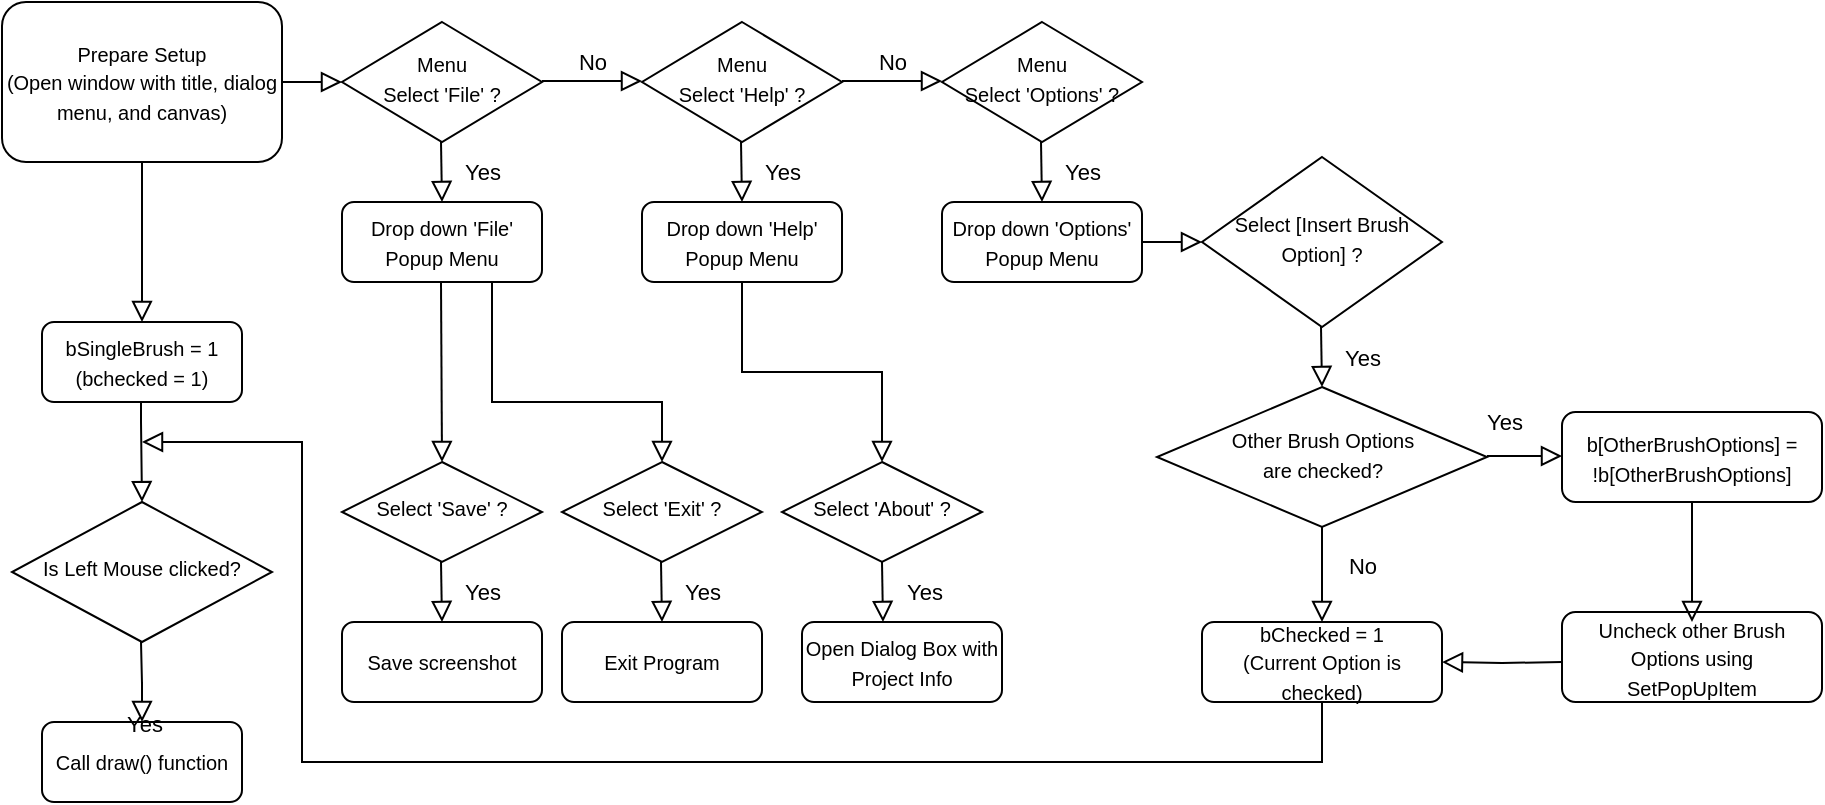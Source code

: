 <mxfile version="14.8.0" type="device"><diagram id="C5RBs43oDa-KdzZeNtuy" name="Page-1"><mxGraphModel dx="1038" dy="547" grid="1" gridSize="10" guides="1" tooltips="1" connect="1" arrows="1" fold="1" page="1" pageScale="1" pageWidth="827" pageHeight="1169" background="none" math="0" shadow="0"><root><mxCell id="WIyWlLk6GJQsqaUBKTNV-0"/><mxCell id="WIyWlLk6GJQsqaUBKTNV-1" parent="WIyWlLk6GJQsqaUBKTNV-0"/><mxCell id="WIyWlLk6GJQsqaUBKTNV-2" value="" style="rounded=0;html=1;jettySize=auto;orthogonalLoop=1;fontSize=11;endArrow=block;endFill=0;endSize=8;strokeWidth=1;shadow=0;labelBackgroundColor=none;edgeStyle=orthogonalEdgeStyle;exitX=0.5;exitY=1;exitDx=0;exitDy=0;" parent="WIyWlLk6GJQsqaUBKTNV-1" source="WIyWlLk6GJQsqaUBKTNV-3" edge="1"><mxGeometry relative="1" as="geometry"><mxPoint x="110" y="194" as="sourcePoint"/><mxPoint x="110" y="200" as="targetPoint"/></mxGeometry></mxCell><mxCell id="WIyWlLk6GJQsqaUBKTNV-3" value="&lt;font style=&quot;font-size: 10px&quot;&gt;Prepare Setup&lt;br&gt;(Open window with title, dialog menu, and canvas)&lt;/font&gt;" style="rounded=1;whiteSpace=wrap;html=1;fontSize=12;glass=0;strokeWidth=1;shadow=0;" parent="WIyWlLk6GJQsqaUBKTNV-1" vertex="1"><mxGeometry x="40" y="40" width="140" height="80" as="geometry"/></mxCell><mxCell id="WIyWlLk6GJQsqaUBKTNV-11" value="&lt;font style=&quot;font-size: 10px&quot;&gt;Drop down 'File' &lt;br&gt;Popup Menu&lt;/font&gt;" style="rounded=1;whiteSpace=wrap;html=1;fontSize=12;glass=0;strokeWidth=1;shadow=0;" parent="WIyWlLk6GJQsqaUBKTNV-1" vertex="1"><mxGeometry x="210" y="140" width="100" height="40" as="geometry"/></mxCell><mxCell id="cJAe4GvJXC5qk72cG1-p-1" value="" style="rounded=0;html=1;jettySize=auto;orthogonalLoop=1;fontSize=11;endArrow=block;endFill=0;endSize=8;strokeWidth=1;shadow=0;labelBackgroundColor=none;edgeStyle=orthogonalEdgeStyle;exitX=1;exitY=0.5;exitDx=0;exitDy=0;" edge="1" parent="WIyWlLk6GJQsqaUBKTNV-1" source="WIyWlLk6GJQsqaUBKTNV-3"><mxGeometry relative="1" as="geometry"><mxPoint x="220" y="60" as="sourcePoint"/><mxPoint x="210" y="80" as="targetPoint"/></mxGeometry></mxCell><mxCell id="cJAe4GvJXC5qk72cG1-p-2" value="&lt;font style=&quot;font-size: 10px&quot;&gt;Menu&lt;br&gt;Select 'File' ?&lt;/font&gt;" style="rhombus;whiteSpace=wrap;html=1;shadow=0;fontFamily=Helvetica;fontSize=12;align=center;strokeWidth=1;spacing=6;spacingTop=-4;" vertex="1" parent="WIyWlLk6GJQsqaUBKTNV-1"><mxGeometry x="210" y="50" width="100" height="60" as="geometry"/></mxCell><mxCell id="cJAe4GvJXC5qk72cG1-p-8" value="No" style="edgeStyle=orthogonalEdgeStyle;rounded=0;html=1;jettySize=auto;orthogonalLoop=1;fontSize=11;endArrow=block;endFill=0;endSize=8;strokeWidth=1;shadow=0;labelBackgroundColor=none;" edge="1" parent="WIyWlLk6GJQsqaUBKTNV-1"><mxGeometry y="10" relative="1" as="geometry"><mxPoint as="offset"/><mxPoint x="310" y="79.5" as="sourcePoint"/><mxPoint x="360" y="79.5" as="targetPoint"/></mxGeometry></mxCell><mxCell id="cJAe4GvJXC5qk72cG1-p-9" value="Yes" style="rounded=0;html=1;jettySize=auto;orthogonalLoop=1;fontSize=11;endArrow=block;endFill=0;endSize=8;strokeWidth=1;shadow=0;labelBackgroundColor=none;edgeStyle=orthogonalEdgeStyle;" edge="1" parent="WIyWlLk6GJQsqaUBKTNV-1"><mxGeometry y="20" relative="1" as="geometry"><mxPoint as="offset"/><mxPoint x="259.5" y="110" as="sourcePoint"/><mxPoint x="260" y="140" as="targetPoint"/></mxGeometry></mxCell><mxCell id="cJAe4GvJXC5qk72cG1-p-12" style="edgeStyle=orthogonalEdgeStyle;rounded=0;orthogonalLoop=1;jettySize=auto;html=1;exitX=0.5;exitY=1;exitDx=0;exitDy=0;" edge="1" parent="WIyWlLk6GJQsqaUBKTNV-1"><mxGeometry relative="1" as="geometry"><mxPoint x="260" y="290" as="sourcePoint"/><mxPoint x="260" y="290" as="targetPoint"/></mxGeometry></mxCell><mxCell id="cJAe4GvJXC5qk72cG1-p-13" value="&lt;font style=&quot;font-size: 10px&quot;&gt;Select 'Save' ?&lt;/font&gt;" style="rhombus;whiteSpace=wrap;html=1;shadow=0;fontFamily=Helvetica;fontSize=12;align=center;strokeWidth=1;spacing=6;spacingTop=-4;" vertex="1" parent="WIyWlLk6GJQsqaUBKTNV-1"><mxGeometry x="210" y="270" width="100" height="50" as="geometry"/></mxCell><mxCell id="cJAe4GvJXC5qk72cG1-p-17" value="&lt;font style=&quot;font-size: 10px&quot;&gt;Menu&lt;br&gt;Select 'Options' ?&lt;/font&gt;" style="rhombus;whiteSpace=wrap;html=1;shadow=0;fontFamily=Helvetica;fontSize=12;align=center;strokeWidth=1;spacing=6;spacingTop=-4;" vertex="1" parent="WIyWlLk6GJQsqaUBKTNV-1"><mxGeometry x="510" y="50" width="100" height="60" as="geometry"/></mxCell><mxCell id="cJAe4GvJXC5qk72cG1-p-19" value="No" style="edgeStyle=orthogonalEdgeStyle;rounded=0;html=1;jettySize=auto;orthogonalLoop=1;fontSize=11;endArrow=block;endFill=0;endSize=8;strokeWidth=1;shadow=0;labelBackgroundColor=none;" edge="1" parent="WIyWlLk6GJQsqaUBKTNV-1"><mxGeometry y="10" relative="1" as="geometry"><mxPoint as="offset"/><mxPoint x="460" y="79.5" as="sourcePoint"/><mxPoint x="510" y="79.5" as="targetPoint"/></mxGeometry></mxCell><mxCell id="cJAe4GvJXC5qk72cG1-p-20" value="&lt;font style=&quot;font-size: 10px&quot;&gt;Menu&lt;br&gt;Select 'Help' ?&lt;/font&gt;" style="rhombus;whiteSpace=wrap;html=1;shadow=0;fontFamily=Helvetica;fontSize=12;align=center;strokeWidth=1;spacing=6;spacingTop=-4;" vertex="1" parent="WIyWlLk6GJQsqaUBKTNV-1"><mxGeometry x="360" y="50" width="100" height="60" as="geometry"/></mxCell><mxCell id="cJAe4GvJXC5qk72cG1-p-22" value="Yes" style="rounded=0;html=1;jettySize=auto;orthogonalLoop=1;fontSize=11;endArrow=block;endFill=0;endSize=8;strokeWidth=1;shadow=0;labelBackgroundColor=none;edgeStyle=orthogonalEdgeStyle;" edge="1" parent="WIyWlLk6GJQsqaUBKTNV-1"><mxGeometry y="20" relative="1" as="geometry"><mxPoint as="offset"/><mxPoint x="409.5" y="110" as="sourcePoint"/><mxPoint x="410" y="140" as="targetPoint"/></mxGeometry></mxCell><mxCell id="cJAe4GvJXC5qk72cG1-p-24" value="&lt;font style=&quot;font-size: 10px&quot;&gt;Drop down 'Options' &lt;br&gt;Popup Menu&lt;/font&gt;" style="rounded=1;whiteSpace=wrap;html=1;fontSize=12;glass=0;strokeWidth=1;shadow=0;" vertex="1" parent="WIyWlLk6GJQsqaUBKTNV-1"><mxGeometry x="510" y="140" width="100" height="40" as="geometry"/></mxCell><mxCell id="cJAe4GvJXC5qk72cG1-p-25" value="Yes" style="rounded=0;html=1;jettySize=auto;orthogonalLoop=1;fontSize=11;endArrow=block;endFill=0;endSize=8;strokeWidth=1;shadow=0;labelBackgroundColor=none;edgeStyle=orthogonalEdgeStyle;" edge="1" parent="WIyWlLk6GJQsqaUBKTNV-1"><mxGeometry y="20" relative="1" as="geometry"><mxPoint as="offset"/><mxPoint x="559.5" y="110" as="sourcePoint"/><mxPoint x="560" y="140" as="targetPoint"/></mxGeometry></mxCell><mxCell id="cJAe4GvJXC5qk72cG1-p-26" value="&lt;font style=&quot;font-size: 10px&quot;&gt;Drop down 'Help' &lt;br&gt;Popup Menu&lt;/font&gt;" style="rounded=1;whiteSpace=wrap;html=1;fontSize=12;glass=0;strokeWidth=1;shadow=0;" vertex="1" parent="WIyWlLk6GJQsqaUBKTNV-1"><mxGeometry x="360" y="140" width="100" height="40" as="geometry"/></mxCell><mxCell id="cJAe4GvJXC5qk72cG1-p-27" value="" style="rounded=0;html=1;jettySize=auto;orthogonalLoop=1;fontSize=11;endArrow=block;endFill=0;endSize=8;strokeWidth=1;shadow=0;labelBackgroundColor=none;edgeStyle=orthogonalEdgeStyle;exitX=0.5;exitY=1;exitDx=0;exitDy=0;entryX=0.5;entryY=0;entryDx=0;entryDy=0;" edge="1" parent="WIyWlLk6GJQsqaUBKTNV-1" target="cJAe4GvJXC5qk72cG1-p-13"><mxGeometry relative="1" as="geometry"><mxPoint x="259.5" y="180" as="sourcePoint"/><mxPoint x="260" y="200" as="targetPoint"/></mxGeometry></mxCell><mxCell id="cJAe4GvJXC5qk72cG1-p-28" value="&lt;span style=&quot;font-size: 10px&quot;&gt;Call draw() function&lt;/span&gt;" style="rounded=1;whiteSpace=wrap;html=1;fontSize=12;glass=0;strokeWidth=1;shadow=0;" vertex="1" parent="WIyWlLk6GJQsqaUBKTNV-1"><mxGeometry x="60" y="400" width="100" height="40" as="geometry"/></mxCell><mxCell id="cJAe4GvJXC5qk72cG1-p-30" value="Yes" style="rounded=0;html=1;jettySize=auto;orthogonalLoop=1;fontSize=11;endArrow=block;endFill=0;endSize=8;strokeWidth=1;shadow=0;labelBackgroundColor=none;edgeStyle=orthogonalEdgeStyle;" edge="1" parent="WIyWlLk6GJQsqaUBKTNV-1"><mxGeometry y="20" relative="1" as="geometry"><mxPoint as="offset"/><mxPoint x="259.5" y="320" as="sourcePoint"/><mxPoint x="260" y="350" as="targetPoint"/></mxGeometry></mxCell><mxCell id="cJAe4GvJXC5qk72cG1-p-31" value="&lt;span style=&quot;font-size: 10px&quot;&gt;Save screenshot&lt;/span&gt;" style="rounded=1;whiteSpace=wrap;html=1;fontSize=12;glass=0;strokeWidth=1;shadow=0;" vertex="1" parent="WIyWlLk6GJQsqaUBKTNV-1"><mxGeometry x="210" y="350" width="100" height="40" as="geometry"/></mxCell><mxCell id="cJAe4GvJXC5qk72cG1-p-32" value="&lt;span style=&quot;font-size: 10px&quot;&gt;Is Left Mouse clicked?&lt;/span&gt;" style="rhombus;whiteSpace=wrap;html=1;shadow=0;fontFamily=Helvetica;fontSize=12;align=center;strokeWidth=1;spacing=6;spacingTop=-4;" vertex="1" parent="WIyWlLk6GJQsqaUBKTNV-1"><mxGeometry x="45" y="290" width="130" height="70" as="geometry"/></mxCell><mxCell id="cJAe4GvJXC5qk72cG1-p-33" value="Yes" style="rounded=0;html=1;jettySize=auto;orthogonalLoop=1;fontSize=11;endArrow=block;endFill=0;endSize=8;strokeWidth=1;shadow=0;labelBackgroundColor=none;edgeStyle=orthogonalEdgeStyle;entryX=0.5;entryY=0;entryDx=0;entryDy=0;" edge="1" parent="WIyWlLk6GJQsqaUBKTNV-1" target="cJAe4GvJXC5qk72cG1-p-28"><mxGeometry x="0.012" y="20" relative="1" as="geometry"><mxPoint x="21" y="20" as="offset"/><mxPoint x="109.5" y="360" as="sourcePoint"/><mxPoint x="110" y="390" as="targetPoint"/></mxGeometry></mxCell><mxCell id="cJAe4GvJXC5qk72cG1-p-37" value="" style="rounded=0;html=1;jettySize=auto;orthogonalLoop=1;fontSize=11;endArrow=block;endFill=0;endSize=8;strokeWidth=1;shadow=0;labelBackgroundColor=none;edgeStyle=orthogonalEdgeStyle;exitX=0.75;exitY=1;exitDx=0;exitDy=0;entryX=0.5;entryY=0;entryDx=0;entryDy=0;" edge="1" parent="WIyWlLk6GJQsqaUBKTNV-1" source="WIyWlLk6GJQsqaUBKTNV-11" target="cJAe4GvJXC5qk72cG1-p-38"><mxGeometry relative="1" as="geometry"><mxPoint x="359" y="200" as="sourcePoint"/><mxPoint x="370" y="280" as="targetPoint"/><Array as="points"><mxPoint x="285" y="240"/><mxPoint x="370" y="240"/></Array></mxGeometry></mxCell><mxCell id="cJAe4GvJXC5qk72cG1-p-38" value="&lt;font style=&quot;font-size: 10px&quot;&gt;Select 'Exit' ?&lt;/font&gt;" style="rhombus;whiteSpace=wrap;html=1;shadow=0;fontFamily=Helvetica;fontSize=12;align=center;strokeWidth=1;spacing=6;spacingTop=-4;" vertex="1" parent="WIyWlLk6GJQsqaUBKTNV-1"><mxGeometry x="320" y="270" width="100" height="50" as="geometry"/></mxCell><mxCell id="cJAe4GvJXC5qk72cG1-p-45" value="Yes" style="rounded=0;html=1;jettySize=auto;orthogonalLoop=1;fontSize=11;endArrow=block;endFill=0;endSize=8;strokeWidth=1;shadow=0;labelBackgroundColor=none;edgeStyle=orthogonalEdgeStyle;" edge="1" parent="WIyWlLk6GJQsqaUBKTNV-1"><mxGeometry y="20" relative="1" as="geometry"><mxPoint as="offset"/><mxPoint x="369.5" y="320" as="sourcePoint"/><mxPoint x="370" y="350" as="targetPoint"/></mxGeometry></mxCell><mxCell id="cJAe4GvJXC5qk72cG1-p-46" value="&lt;span style=&quot;font-size: 10px&quot;&gt;Exit Program&lt;/span&gt;" style="rounded=1;whiteSpace=wrap;html=1;fontSize=12;glass=0;strokeWidth=1;shadow=0;" vertex="1" parent="WIyWlLk6GJQsqaUBKTNV-1"><mxGeometry x="320" y="350" width="100" height="40" as="geometry"/></mxCell><mxCell id="cJAe4GvJXC5qk72cG1-p-47" value="&lt;font style=&quot;font-size: 10px&quot;&gt;Select 'About' ?&lt;/font&gt;" style="rhombus;whiteSpace=wrap;html=1;shadow=0;fontFamily=Helvetica;fontSize=12;align=center;strokeWidth=1;spacing=6;spacingTop=-4;" vertex="1" parent="WIyWlLk6GJQsqaUBKTNV-1"><mxGeometry x="430" y="270" width="100" height="50" as="geometry"/></mxCell><mxCell id="cJAe4GvJXC5qk72cG1-p-48" value="Yes" style="rounded=0;html=1;jettySize=auto;orthogonalLoop=1;fontSize=11;endArrow=block;endFill=0;endSize=8;strokeWidth=1;shadow=0;labelBackgroundColor=none;edgeStyle=orthogonalEdgeStyle;" edge="1" parent="WIyWlLk6GJQsqaUBKTNV-1"><mxGeometry y="20" relative="1" as="geometry"><mxPoint as="offset"/><mxPoint x="480" y="320" as="sourcePoint"/><mxPoint x="480.5" y="350" as="targetPoint"/></mxGeometry></mxCell><mxCell id="cJAe4GvJXC5qk72cG1-p-50" value="" style="rounded=0;html=1;jettySize=auto;orthogonalLoop=1;fontSize=11;endArrow=block;endFill=0;endSize=8;strokeWidth=1;shadow=0;labelBackgroundColor=none;edgeStyle=orthogonalEdgeStyle;exitX=0.5;exitY=1;exitDx=0;exitDy=0;entryX=0.5;entryY=0;entryDx=0;entryDy=0;" edge="1" parent="WIyWlLk6GJQsqaUBKTNV-1" source="cJAe4GvJXC5qk72cG1-p-26" target="cJAe4GvJXC5qk72cG1-p-47"><mxGeometry relative="1" as="geometry"><mxPoint x="430" y="180" as="sourcePoint"/><mxPoint x="440" y="210" as="targetPoint"/></mxGeometry></mxCell><mxCell id="cJAe4GvJXC5qk72cG1-p-51" value="&lt;span style=&quot;font-size: 10px&quot;&gt;Open Dialog Box with Project Info&lt;/span&gt;" style="rounded=1;whiteSpace=wrap;html=1;fontSize=12;glass=0;strokeWidth=1;shadow=0;" vertex="1" parent="WIyWlLk6GJQsqaUBKTNV-1"><mxGeometry x="440" y="350" width="100" height="40" as="geometry"/></mxCell><mxCell id="cJAe4GvJXC5qk72cG1-p-53" value="&lt;font style=&quot;font-size: 10px&quot;&gt;Select [Insert Brush Option] ?&lt;/font&gt;" style="rhombus;whiteSpace=wrap;html=1;shadow=0;fontFamily=Helvetica;fontSize=12;align=center;strokeWidth=1;spacing=6;spacingTop=-4;" vertex="1" parent="WIyWlLk6GJQsqaUBKTNV-1"><mxGeometry x="640" y="117.5" width="120" height="85" as="geometry"/></mxCell><mxCell id="cJAe4GvJXC5qk72cG1-p-57" value="" style="rounded=0;html=1;jettySize=auto;orthogonalLoop=1;fontSize=11;endArrow=block;endFill=0;endSize=8;strokeWidth=1;shadow=0;labelBackgroundColor=none;edgeStyle=orthogonalEdgeStyle;exitX=0.5;exitY=1;exitDx=0;exitDy=0;entryX=0;entryY=0.5;entryDx=0;entryDy=0;" edge="1" parent="WIyWlLk6GJQsqaUBKTNV-1" target="cJAe4GvJXC5qk72cG1-p-53"><mxGeometry relative="1" as="geometry"><mxPoint x="610" y="160" as="sourcePoint"/><mxPoint x="610" y="240" as="targetPoint"/></mxGeometry></mxCell><mxCell id="cJAe4GvJXC5qk72cG1-p-58" value="Yes" style="rounded=0;html=1;jettySize=auto;orthogonalLoop=1;fontSize=11;endArrow=block;endFill=0;endSize=8;strokeWidth=1;shadow=0;labelBackgroundColor=none;edgeStyle=orthogonalEdgeStyle;" edge="1" parent="WIyWlLk6GJQsqaUBKTNV-1"><mxGeometry y="20" relative="1" as="geometry"><mxPoint as="offset"/><mxPoint x="699.5" y="202.5" as="sourcePoint"/><mxPoint x="700" y="232.5" as="targetPoint"/></mxGeometry></mxCell><mxCell id="cJAe4GvJXC5qk72cG1-p-60" value="&lt;span style=&quot;font-size: 10px&quot;&gt;bChecked = 1&lt;br&gt;(Current Option is checked)&lt;br&gt;&lt;/span&gt;" style="rounded=1;whiteSpace=wrap;html=1;fontSize=12;glass=0;strokeWidth=1;shadow=0;" vertex="1" parent="WIyWlLk6GJQsqaUBKTNV-1"><mxGeometry x="640" y="350" width="120" height="40" as="geometry"/></mxCell><mxCell id="cJAe4GvJXC5qk72cG1-p-63" value="&lt;font style=&quot;font-size: 10px&quot;&gt;Other Brush Options &lt;br&gt;are checked?&lt;/font&gt;" style="rhombus;whiteSpace=wrap;html=1;shadow=0;fontFamily=Helvetica;fontSize=12;align=center;strokeWidth=1;spacing=6;spacingTop=-4;" vertex="1" parent="WIyWlLk6GJQsqaUBKTNV-1"><mxGeometry x="617.5" y="232.5" width="165" height="70" as="geometry"/></mxCell><mxCell id="cJAe4GvJXC5qk72cG1-p-64" value="No" style="edgeStyle=orthogonalEdgeStyle;rounded=0;html=1;jettySize=auto;orthogonalLoop=1;fontSize=11;endArrow=block;endFill=0;endSize=8;strokeWidth=1;shadow=0;labelBackgroundColor=none;entryX=0.5;entryY=0;entryDx=0;entryDy=0;exitX=0.5;exitY=1;exitDx=0;exitDy=0;" edge="1" parent="WIyWlLk6GJQsqaUBKTNV-1" source="cJAe4GvJXC5qk72cG1-p-63" target="cJAe4GvJXC5qk72cG1-p-60"><mxGeometry x="-0.2" y="20" relative="1" as="geometry"><mxPoint as="offset"/><mxPoint x="675" y="329.5" as="sourcePoint"/><mxPoint x="725" y="329.5" as="targetPoint"/></mxGeometry></mxCell><mxCell id="cJAe4GvJXC5qk72cG1-p-66" value="Yes" style="rounded=0;html=1;jettySize=auto;orthogonalLoop=1;fontSize=11;endArrow=block;endFill=0;endSize=8;strokeWidth=1;shadow=0;labelBackgroundColor=none;edgeStyle=orthogonalEdgeStyle;entryX=0;entryY=0.5;entryDx=0;entryDy=0;" edge="1" parent="WIyWlLk6GJQsqaUBKTNV-1" target="cJAe4GvJXC5qk72cG1-p-67"><mxGeometry x="-0.571" y="17" relative="1" as="geometry"><mxPoint as="offset"/><mxPoint x="782.5" y="267" as="sourcePoint"/><mxPoint x="817.5" y="267" as="targetPoint"/></mxGeometry></mxCell><mxCell id="cJAe4GvJXC5qk72cG1-p-67" value="&lt;span style=&quot;font-size: 10px&quot;&gt;b[OtherBrushOptions] = !b[OtherBrushOptions]&lt;br&gt;&lt;/span&gt;" style="rounded=1;whiteSpace=wrap;html=1;fontSize=12;glass=0;strokeWidth=1;shadow=0;" vertex="1" parent="WIyWlLk6GJQsqaUBKTNV-1"><mxGeometry x="820" y="245" width="130" height="45" as="geometry"/></mxCell><mxCell id="cJAe4GvJXC5qk72cG1-p-68" value="&lt;span style=&quot;font-size: 10px&quot;&gt;bSingleBrush = 1&lt;br&gt;(bchecked = 1)&lt;br&gt;&lt;/span&gt;" style="rounded=1;whiteSpace=wrap;html=1;fontSize=12;glass=0;strokeWidth=1;shadow=0;" vertex="1" parent="WIyWlLk6GJQsqaUBKTNV-1"><mxGeometry x="60" y="200" width="100" height="40" as="geometry"/></mxCell><mxCell id="cJAe4GvJXC5qk72cG1-p-70" value="" style="rounded=0;html=1;jettySize=auto;orthogonalLoop=1;fontSize=11;endArrow=block;endFill=0;endSize=8;strokeWidth=1;shadow=0;labelBackgroundColor=none;edgeStyle=orthogonalEdgeStyle;exitX=0.5;exitY=1;exitDx=0;exitDy=0;" edge="1" parent="WIyWlLk6GJQsqaUBKTNV-1"><mxGeometry relative="1" as="geometry"><mxPoint x="109.5" y="240" as="sourcePoint"/><mxPoint x="110" y="290" as="targetPoint"/><Array as="points"><mxPoint x="110" y="250"/><mxPoint x="110" y="250"/></Array></mxGeometry></mxCell><mxCell id="cJAe4GvJXC5qk72cG1-p-71" value="" style="rounded=0;html=1;jettySize=auto;orthogonalLoop=1;fontSize=11;endArrow=block;endFill=0;endSize=8;strokeWidth=1;shadow=0;labelBackgroundColor=none;edgeStyle=orthogonalEdgeStyle;exitX=0.75;exitY=1;exitDx=0;exitDy=0;" edge="1" parent="WIyWlLk6GJQsqaUBKTNV-1"><mxGeometry relative="1" as="geometry"><mxPoint x="700" y="390" as="sourcePoint"/><mxPoint x="110" y="260" as="targetPoint"/><Array as="points"><mxPoint x="700" y="420"/><mxPoint x="190" y="420"/><mxPoint x="190" y="260"/></Array></mxGeometry></mxCell><mxCell id="cJAe4GvJXC5qk72cG1-p-72" value="&lt;span style=&quot;font-size: 10px&quot;&gt;Uncheck other Brush Options using SetPopUpItem&lt;br&gt;&lt;/span&gt;" style="rounded=1;whiteSpace=wrap;html=1;fontSize=12;glass=0;strokeWidth=1;shadow=0;" vertex="1" parent="WIyWlLk6GJQsqaUBKTNV-1"><mxGeometry x="820" y="345" width="130" height="45" as="geometry"/></mxCell><mxCell id="cJAe4GvJXC5qk72cG1-p-73" value="" style="rounded=0;html=1;jettySize=auto;orthogonalLoop=1;fontSize=11;endArrow=block;endFill=0;endSize=8;strokeWidth=1;shadow=0;labelBackgroundColor=none;edgeStyle=orthogonalEdgeStyle;" edge="1" parent="WIyWlLk6GJQsqaUBKTNV-1"><mxGeometry relative="1" as="geometry"><mxPoint x="885" y="290" as="sourcePoint"/><mxPoint x="885" y="350" as="targetPoint"/><Array as="points"><mxPoint x="885" y="300"/><mxPoint x="885" y="300"/></Array></mxGeometry></mxCell><mxCell id="cJAe4GvJXC5qk72cG1-p-76" value="" style="rounded=0;html=1;jettySize=auto;orthogonalLoop=1;fontSize=11;endArrow=block;endFill=0;endSize=8;strokeWidth=1;shadow=0;labelBackgroundColor=none;edgeStyle=orthogonalEdgeStyle;exitX=0.5;exitY=1;exitDx=0;exitDy=0;entryX=1;entryY=0.5;entryDx=0;entryDy=0;" edge="1" parent="WIyWlLk6GJQsqaUBKTNV-1" target="cJAe4GvJXC5qk72cG1-p-60"><mxGeometry relative="1" as="geometry"><mxPoint x="820" y="370" as="sourcePoint"/><mxPoint x="820" y="450" as="targetPoint"/></mxGeometry></mxCell></root></mxGraphModel></diagram></mxfile>